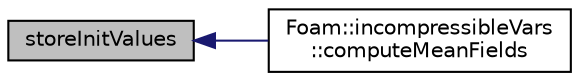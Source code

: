 digraph "storeInitValues"
{
  bgcolor="transparent";
  edge [fontname="Helvetica",fontsize="10",labelfontname="Helvetica",labelfontsize="10"];
  node [fontname="Helvetica",fontsize="10",shape=record];
  rankdir="LR";
  Node1 [label="storeInitValues",height=0.2,width=0.4,color="black", fillcolor="grey75", style="filled" fontcolor="black"];
  Node1 -> Node2 [dir="back",color="midnightblue",fontsize="10",style="solid",fontname="Helvetica"];
  Node2 [label="Foam::incompressibleVars\l::computeMeanFields",height=0.2,width=0.4,color="black",URL="$classFoam_1_1incompressibleVars.html#a9462b84003d0e2871e1093aae9d9b981",tooltip="Return computeMeanFields bool. "];
}
